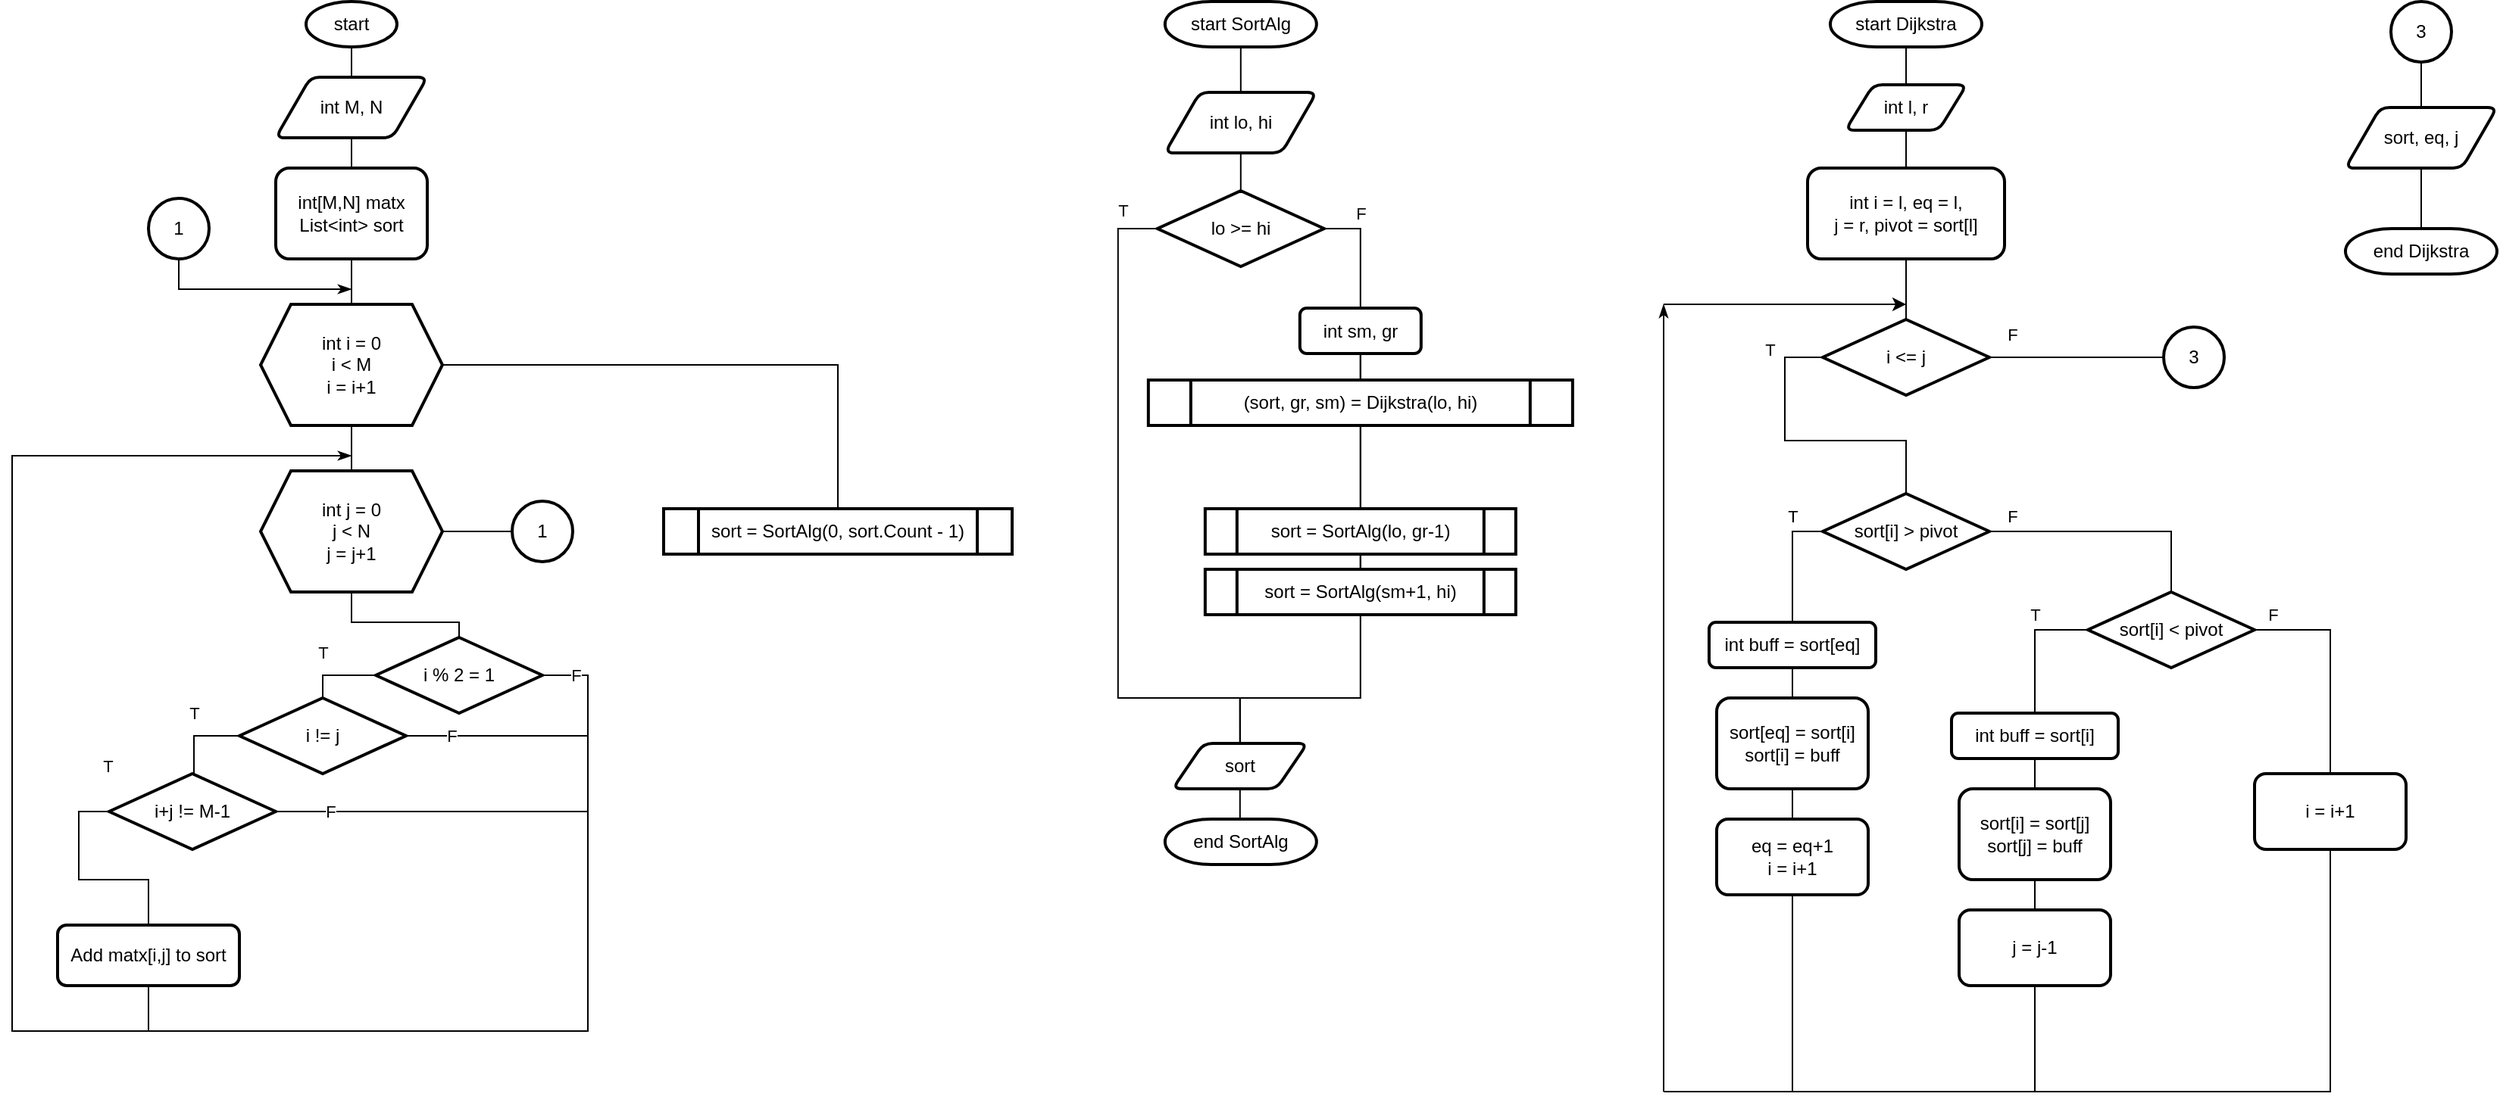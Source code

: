 <mxfile version="17.2.4" type="device"><diagram id="AtKHuZ0Et5I7iNbz5HE0" name="Page-1"><mxGraphModel dx="1093" dy="683" grid="1" gridSize="10" guides="1" tooltips="1" connect="1" arrows="1" fold="1" page="1" pageScale="1" pageWidth="827" pageHeight="1169" math="0" shadow="0"><root><mxCell id="0"/><mxCell id="1" parent="0"/><mxCell id="egF5xUPK12Xj0UxwR63e-3" style="edgeStyle=orthogonalEdgeStyle;rounded=0;orthogonalLoop=1;jettySize=auto;html=1;exitX=0.5;exitY=1;exitDx=0;exitDy=0;endArrow=none;endFill=0;" edge="1" parent="1" source="egF5xUPK12Xj0UxwR63e-1" target="egF5xUPK12Xj0UxwR63e-2"><mxGeometry relative="1" as="geometry"/></mxCell><mxCell id="egF5xUPK12Xj0UxwR63e-1" value="start" style="ellipse;whiteSpace=wrap;html=1;strokeWidth=2;" vertex="1" parent="1"><mxGeometry x="384" y="20" width="60" height="30" as="geometry"/></mxCell><mxCell id="egF5xUPK12Xj0UxwR63e-8" style="edgeStyle=orthogonalEdgeStyle;rounded=0;orthogonalLoop=1;jettySize=auto;html=1;exitX=0.5;exitY=1;exitDx=0;exitDy=0;entryX=0.5;entryY=0;entryDx=0;entryDy=0;endArrow=none;endFill=0;" edge="1" parent="1" source="egF5xUPK12Xj0UxwR63e-2" target="egF5xUPK12Xj0UxwR63e-7"><mxGeometry relative="1" as="geometry"/></mxCell><mxCell id="egF5xUPK12Xj0UxwR63e-2" value="int M, N" style="shape=parallelogram;html=1;strokeWidth=2;perimeter=parallelogramPerimeter;whiteSpace=wrap;rounded=1;arcSize=12;size=0.23;" vertex="1" parent="1"><mxGeometry x="364" y="70" width="100" height="40" as="geometry"/></mxCell><mxCell id="egF5xUPK12Xj0UxwR63e-12" style="edgeStyle=orthogonalEdgeStyle;rounded=0;orthogonalLoop=1;jettySize=auto;html=1;entryX=0.5;entryY=0;entryDx=0;entryDy=0;endArrow=none;endFill=0;exitX=0.5;exitY=1;exitDx=0;exitDy=0;" edge="1" parent="1" source="egF5xUPK12Xj0UxwR63e-7" target="egF5xUPK12Xj0UxwR63e-9"><mxGeometry relative="1" as="geometry"><mxPoint x="408" y="190" as="sourcePoint"/><mxPoint x="408" y="220" as="targetPoint"/></mxGeometry></mxCell><mxCell id="egF5xUPK12Xj0UxwR63e-7" value="int[M,N] matx&lt;br&gt;List&amp;lt;int&amp;gt; sort" style="rounded=1;whiteSpace=wrap;html=1;strokeWidth=2;" vertex="1" parent="1"><mxGeometry x="364" y="130" width="100" height="60" as="geometry"/></mxCell><mxCell id="egF5xUPK12Xj0UxwR63e-11" style="edgeStyle=orthogonalEdgeStyle;rounded=0;orthogonalLoop=1;jettySize=auto;html=1;entryX=0.5;entryY=0;entryDx=0;entryDy=0;endArrow=none;endFill=0;" edge="1" parent="1" source="egF5xUPK12Xj0UxwR63e-9" target="egF5xUPK12Xj0UxwR63e-10"><mxGeometry relative="1" as="geometry"/></mxCell><mxCell id="egF5xUPK12Xj0UxwR63e-33" style="edgeStyle=orthogonalEdgeStyle;rounded=0;orthogonalLoop=1;jettySize=auto;html=1;entryX=0.5;entryY=0;entryDx=0;entryDy=0;endArrow=none;endFill=0;" edge="1" parent="1" source="egF5xUPK12Xj0UxwR63e-9" target="egF5xUPK12Xj0UxwR63e-34"><mxGeometry relative="1" as="geometry"><mxPoint x="540" y="260.0" as="targetPoint"/></mxGeometry></mxCell><mxCell id="egF5xUPK12Xj0UxwR63e-9" value="int i = 0&lt;br&gt;i &amp;lt; M&lt;br&gt;i = i+1" style="shape=hexagon;perimeter=hexagonPerimeter2;whiteSpace=wrap;html=1;fixedSize=1;strokeWidth=2;" vertex="1" parent="1"><mxGeometry x="354" y="220" width="120" height="80" as="geometry"/></mxCell><mxCell id="egF5xUPK12Xj0UxwR63e-25" style="edgeStyle=orthogonalEdgeStyle;rounded=0;orthogonalLoop=1;jettySize=auto;html=1;endArrow=none;endFill=0;" edge="1" parent="1" source="egF5xUPK12Xj0UxwR63e-10" target="egF5xUPK12Xj0UxwR63e-13"><mxGeometry relative="1" as="geometry"/></mxCell><mxCell id="egF5xUPK12Xj0UxwR63e-27" style="edgeStyle=orthogonalEdgeStyle;rounded=0;orthogonalLoop=1;jettySize=auto;html=1;entryX=0;entryY=0.5;entryDx=0;entryDy=0;endArrow=none;endFill=0;" edge="1" parent="1" source="egF5xUPK12Xj0UxwR63e-10" target="egF5xUPK12Xj0UxwR63e-26"><mxGeometry relative="1" as="geometry"/></mxCell><mxCell id="egF5xUPK12Xj0UxwR63e-10" value="int j = 0&lt;br&gt;j &amp;lt; N&lt;br&gt;j = j+1" style="shape=hexagon;perimeter=hexagonPerimeter2;whiteSpace=wrap;html=1;fixedSize=1;strokeWidth=2;" vertex="1" parent="1"><mxGeometry x="354.0" y="330" width="120" height="80" as="geometry"/></mxCell><mxCell id="egF5xUPK12Xj0UxwR63e-14" value="T" style="edgeStyle=orthogonalEdgeStyle;rounded=0;orthogonalLoop=1;jettySize=auto;html=1;endArrow=none;endFill=0;entryX=0.5;entryY=0;entryDx=0;entryDy=0;exitX=0;exitY=0.5;exitDx=0;exitDy=0;" edge="1" parent="1" source="egF5xUPK12Xj0UxwR63e-13" target="egF5xUPK12Xj0UxwR63e-15"><mxGeometry x="0.4" y="-15" relative="1" as="geometry"><mxPoint x="390" y="510" as="targetPoint"/><mxPoint x="15" y="-15" as="offset"/></mxGeometry></mxCell><mxCell id="egF5xUPK12Xj0UxwR63e-21" value="F" style="edgeStyle=orthogonalEdgeStyle;rounded=0;orthogonalLoop=1;jettySize=auto;html=1;endArrow=none;endFill=0;" edge="1" parent="1" source="egF5xUPK12Xj0UxwR63e-13"><mxGeometry x="-0.922" relative="1" as="geometry"><mxPoint x="280" y="700" as="targetPoint"/><Array as="points"><mxPoint x="570" y="465"/><mxPoint x="570" y="700"/><mxPoint x="310" y="700"/></Array><mxPoint as="offset"/></mxGeometry></mxCell><mxCell id="egF5xUPK12Xj0UxwR63e-13" value="i % 2 = 1" style="rhombus;whiteSpace=wrap;html=1;strokeWidth=2;" vertex="1" parent="1"><mxGeometry x="430" y="440" width="110" height="50" as="geometry"/></mxCell><mxCell id="egF5xUPK12Xj0UxwR63e-22" value="F" style="edgeStyle=orthogonalEdgeStyle;rounded=0;orthogonalLoop=1;jettySize=auto;html=1;endArrow=none;endFill=0;" edge="1" parent="1" source="egF5xUPK12Xj0UxwR63e-15"><mxGeometry x="-0.5" relative="1" as="geometry"><mxPoint x="570" y="505.0" as="targetPoint"/><mxPoint as="offset"/></mxGeometry></mxCell><mxCell id="egF5xUPK12Xj0UxwR63e-15" value="i != j" style="rhombus;whiteSpace=wrap;html=1;strokeWidth=2;" vertex="1" parent="1"><mxGeometry x="340" y="480" width="110" height="50" as="geometry"/></mxCell><mxCell id="egF5xUPK12Xj0UxwR63e-16" value="T" style="edgeStyle=orthogonalEdgeStyle;rounded=0;orthogonalLoop=1;jettySize=auto;html=1;endArrow=none;endFill=0;entryX=0.5;entryY=0;entryDx=0;entryDy=0;exitX=0;exitY=0.5;exitDx=0;exitDy=0;" edge="1" parent="1" target="egF5xUPK12Xj0UxwR63e-17" source="egF5xUPK12Xj0UxwR63e-15"><mxGeometry x="0.071" y="-15" relative="1" as="geometry"><mxPoint x="300" y="555" as="targetPoint"/><mxPoint x="340" y="510" as="sourcePoint"/><Array as="points"><mxPoint x="310" y="505"/><mxPoint x="310" y="530"/></Array><mxPoint x="15" y="-15" as="offset"/></mxGeometry></mxCell><mxCell id="egF5xUPK12Xj0UxwR63e-20" value="T" style="edgeStyle=orthogonalEdgeStyle;rounded=0;orthogonalLoop=1;jettySize=auto;html=1;exitX=0;exitY=0.5;exitDx=0;exitDy=0;entryX=0.5;entryY=0;entryDx=0;entryDy=0;endArrow=none;endFill=0;" edge="1" parent="1" source="egF5xUPK12Xj0UxwR63e-17" target="egF5xUPK12Xj0UxwR63e-19"><mxGeometry x="-0.765" y="-15" relative="1" as="geometry"><Array as="points"><mxPoint x="234" y="555"/><mxPoint x="234" y="600"/><mxPoint x="280" y="600"/><mxPoint x="280" y="630"/></Array><mxPoint x="15" y="-15" as="offset"/></mxGeometry></mxCell><mxCell id="egF5xUPK12Xj0UxwR63e-23" value="F" style="edgeStyle=orthogonalEdgeStyle;rounded=0;orthogonalLoop=1;jettySize=auto;html=1;endArrow=none;endFill=0;" edge="1" parent="1" source="egF5xUPK12Xj0UxwR63e-17"><mxGeometry x="-0.65" relative="1" as="geometry"><mxPoint x="570" y="555.0" as="targetPoint"/><mxPoint as="offset"/></mxGeometry></mxCell><mxCell id="egF5xUPK12Xj0UxwR63e-17" value="i+j != M-1" style="rhombus;whiteSpace=wrap;html=1;strokeWidth=2;" vertex="1" parent="1"><mxGeometry x="254" y="530" width="110" height="50" as="geometry"/></mxCell><mxCell id="egF5xUPK12Xj0UxwR63e-24" style="edgeStyle=orthogonalEdgeStyle;rounded=0;orthogonalLoop=1;jettySize=auto;html=1;endArrow=classicThin;endFill=1;exitX=0.5;exitY=1;exitDx=0;exitDy=0;" edge="1" parent="1" source="egF5xUPK12Xj0UxwR63e-19"><mxGeometry relative="1" as="geometry"><mxPoint x="414" y="320" as="targetPoint"/><Array as="points"><mxPoint x="280" y="700"/><mxPoint x="190" y="700"/><mxPoint x="190" y="320"/></Array></mxGeometry></mxCell><mxCell id="egF5xUPK12Xj0UxwR63e-19" value="Add matx[i,j] to sort" style="rounded=1;whiteSpace=wrap;html=1;strokeWidth=2;" vertex="1" parent="1"><mxGeometry x="220" y="630" width="120" height="40" as="geometry"/></mxCell><mxCell id="egF5xUPK12Xj0UxwR63e-26" value="1" style="ellipse;whiteSpace=wrap;html=1;aspect=fixed;strokeWidth=2;" vertex="1" parent="1"><mxGeometry x="520" y="350" width="40" height="40" as="geometry"/></mxCell><mxCell id="egF5xUPK12Xj0UxwR63e-30" style="edgeStyle=orthogonalEdgeStyle;rounded=0;orthogonalLoop=1;jettySize=auto;html=1;endArrow=classicThin;endFill=1;exitX=0.5;exitY=1;exitDx=0;exitDy=0;" edge="1" parent="1" source="egF5xUPK12Xj0UxwR63e-29"><mxGeometry relative="1" as="geometry"><mxPoint x="414" y="210" as="targetPoint"/><Array as="points"><mxPoint x="300" y="210"/></Array></mxGeometry></mxCell><mxCell id="egF5xUPK12Xj0UxwR63e-29" value="1" style="ellipse;whiteSpace=wrap;html=1;aspect=fixed;strokeWidth=2;" vertex="1" parent="1"><mxGeometry x="280" y="150" width="40" height="40" as="geometry"/></mxCell><mxCell id="egF5xUPK12Xj0UxwR63e-34" value="sort = SortAlg(0, sort.Count - 1)" style="shape=process;whiteSpace=wrap;html=1;backgroundOutline=1;strokeWidth=2;" vertex="1" parent="1"><mxGeometry x="620" y="355" width="230" height="30" as="geometry"/></mxCell><mxCell id="egF5xUPK12Xj0UxwR63e-38" style="edgeStyle=orthogonalEdgeStyle;rounded=0;orthogonalLoop=1;jettySize=auto;html=1;entryX=0.5;entryY=0;entryDx=0;entryDy=0;endArrow=none;endFill=0;" edge="1" parent="1" source="egF5xUPK12Xj0UxwR63e-36" target="egF5xUPK12Xj0UxwR63e-37"><mxGeometry relative="1" as="geometry"/></mxCell><mxCell id="egF5xUPK12Xj0UxwR63e-36" value="start SortAlg" style="strokeWidth=2;html=1;shape=mxgraph.flowchart.terminator;whiteSpace=wrap;" vertex="1" parent="1"><mxGeometry x="950.92" y="20" width="100" height="30" as="geometry"/></mxCell><mxCell id="egF5xUPK12Xj0UxwR63e-40" style="edgeStyle=orthogonalEdgeStyle;rounded=0;orthogonalLoop=1;jettySize=auto;html=1;endArrow=none;endFill=0;" edge="1" parent="1" source="egF5xUPK12Xj0UxwR63e-37" target="egF5xUPK12Xj0UxwR63e-39"><mxGeometry relative="1" as="geometry"/></mxCell><mxCell id="egF5xUPK12Xj0UxwR63e-37" value="int lo, hi" style="shape=parallelogram;html=1;strokeWidth=2;perimeter=parallelogramPerimeter;whiteSpace=wrap;rounded=1;arcSize=12;size=0.23;" vertex="1" parent="1"><mxGeometry x="950.92" y="80" width="100" height="40" as="geometry"/></mxCell><mxCell id="egF5xUPK12Xj0UxwR63e-41" style="edgeStyle=orthogonalEdgeStyle;rounded=0;orthogonalLoop=1;jettySize=auto;html=1;endArrow=none;endFill=0;entryX=0.5;entryY=0;entryDx=0;entryDy=0;" edge="1" parent="1" source="egF5xUPK12Xj0UxwR63e-39" target="egF5xUPK12Xj0UxwR63e-51"><mxGeometry relative="1" as="geometry"><mxPoint x="919.92" y="460" as="targetPoint"/><Array as="points"><mxPoint x="919.92" y="170"/><mxPoint x="919.92" y="480"/><mxPoint x="1000.92" y="480"/></Array></mxGeometry></mxCell><mxCell id="egF5xUPK12Xj0UxwR63e-56" value="T" style="edgeLabel;html=1;align=center;verticalAlign=middle;resizable=0;points=[];" vertex="1" connectable="0" parent="egF5xUPK12Xj0UxwR63e-41"><mxGeometry x="-0.885" y="-2" relative="1" as="geometry"><mxPoint x="2" y="-10" as="offset"/></mxGeometry></mxCell><mxCell id="egF5xUPK12Xj0UxwR63e-50" style="edgeStyle=orthogonalEdgeStyle;rounded=0;orthogonalLoop=1;jettySize=auto;html=1;endArrow=none;endFill=0;entryX=0.5;entryY=0;entryDx=0;entryDy=0;" edge="1" parent="1" source="egF5xUPK12Xj0UxwR63e-39" target="egF5xUPK12Xj0UxwR63e-51"><mxGeometry relative="1" as="geometry"><mxPoint x="1079.92" y="440.0" as="targetPoint"/><Array as="points"><mxPoint x="1079.92" y="170"/><mxPoint x="1079.92" y="480"/><mxPoint x="999.92" y="480"/></Array></mxGeometry></mxCell><mxCell id="egF5xUPK12Xj0UxwR63e-55" value="F" style="edgeLabel;html=1;align=center;verticalAlign=middle;resizable=0;points=[];" vertex="1" connectable="0" parent="egF5xUPK12Xj0UxwR63e-50"><mxGeometry x="-0.852" relative="1" as="geometry"><mxPoint y="-19" as="offset"/></mxGeometry></mxCell><mxCell id="egF5xUPK12Xj0UxwR63e-39" value="lo &amp;gt;= hi" style="rhombus;whiteSpace=wrap;html=1;strokeWidth=2;" vertex="1" parent="1"><mxGeometry x="945.92" y="145" width="110" height="50" as="geometry"/></mxCell><mxCell id="egF5xUPK12Xj0UxwR63e-45" style="edgeStyle=orthogonalEdgeStyle;rounded=0;orthogonalLoop=1;jettySize=auto;html=1;entryX=0.5;entryY=0;entryDx=0;entryDy=0;endArrow=none;endFill=0;" edge="1" parent="1" source="egF5xUPK12Xj0UxwR63e-43" target="egF5xUPK12Xj0UxwR63e-44"><mxGeometry relative="1" as="geometry"/></mxCell><mxCell id="egF5xUPK12Xj0UxwR63e-43" value="int sm, gr" style="rounded=1;whiteSpace=wrap;html=1;strokeWidth=2;" vertex="1" parent="1"><mxGeometry x="1039.92" y="222.5" width="80" height="30" as="geometry"/></mxCell><mxCell id="egF5xUPK12Xj0UxwR63e-47" style="edgeStyle=orthogonalEdgeStyle;rounded=0;orthogonalLoop=1;jettySize=auto;html=1;entryX=0.5;entryY=0;entryDx=0;entryDy=0;endArrow=none;endFill=0;" edge="1" parent="1" source="egF5xUPK12Xj0UxwR63e-44" target="egF5xUPK12Xj0UxwR63e-46"><mxGeometry relative="1" as="geometry"/></mxCell><mxCell id="egF5xUPK12Xj0UxwR63e-44" value="(sort, gr, sm) = Dijkstra(lo, hi)" style="shape=process;whiteSpace=wrap;html=1;backgroundOutline=1;strokeWidth=2;" vertex="1" parent="1"><mxGeometry x="939.92" y="270" width="280" height="30" as="geometry"/></mxCell><mxCell id="egF5xUPK12Xj0UxwR63e-49" style="edgeStyle=orthogonalEdgeStyle;rounded=0;orthogonalLoop=1;jettySize=auto;html=1;exitX=0.5;exitY=1;exitDx=0;exitDy=0;endArrow=none;endFill=0;" edge="1" parent="1" source="egF5xUPK12Xj0UxwR63e-46" target="egF5xUPK12Xj0UxwR63e-48"><mxGeometry relative="1" as="geometry"/></mxCell><mxCell id="egF5xUPK12Xj0UxwR63e-46" value="sort = SortAlg(lo, gr-1)" style="shape=process;whiteSpace=wrap;html=1;backgroundOutline=1;strokeWidth=2;" vertex="1" parent="1"><mxGeometry x="977.42" y="355" width="205" height="30" as="geometry"/></mxCell><mxCell id="egF5xUPK12Xj0UxwR63e-48" value="sort = SortAlg(sm+1, hi)" style="shape=process;whiteSpace=wrap;html=1;backgroundOutline=1;strokeWidth=2;" vertex="1" parent="1"><mxGeometry x="977.42" y="395" width="205" height="30" as="geometry"/></mxCell><mxCell id="egF5xUPK12Xj0UxwR63e-53" style="edgeStyle=orthogonalEdgeStyle;rounded=0;orthogonalLoop=1;jettySize=auto;html=1;endArrow=none;endFill=0;" edge="1" parent="1" source="egF5xUPK12Xj0UxwR63e-51" target="egF5xUPK12Xj0UxwR63e-52"><mxGeometry relative="1" as="geometry"/></mxCell><mxCell id="egF5xUPK12Xj0UxwR63e-51" value="sort" style="shape=parallelogram;html=1;strokeWidth=2;perimeter=parallelogramPerimeter;whiteSpace=wrap;rounded=1;arcSize=12;size=0.23;" vertex="1" parent="1"><mxGeometry x="955.92" y="510" width="89" height="30" as="geometry"/></mxCell><mxCell id="egF5xUPK12Xj0UxwR63e-52" value="end SortAlg" style="strokeWidth=2;html=1;shape=mxgraph.flowchart.terminator;whiteSpace=wrap;" vertex="1" parent="1"><mxGeometry x="950.92" y="560" width="100" height="30" as="geometry"/></mxCell><mxCell id="egF5xUPK12Xj0UxwR63e-57" value="start Dijkstra" style="strokeWidth=2;html=1;shape=mxgraph.flowchart.terminator;whiteSpace=wrap;" vertex="1" parent="1"><mxGeometry x="1390" y="20" width="100" height="30" as="geometry"/></mxCell><mxCell id="egF5xUPK12Xj0UxwR63e-60" style="edgeStyle=orthogonalEdgeStyle;rounded=0;orthogonalLoop=1;jettySize=auto;html=1;endArrow=none;endFill=0;" edge="1" parent="1" source="egF5xUPK12Xj0UxwR63e-58" target="egF5xUPK12Xj0UxwR63e-57"><mxGeometry relative="1" as="geometry"/></mxCell><mxCell id="egF5xUPK12Xj0UxwR63e-58" value="int l, r" style="shape=parallelogram;html=1;strokeWidth=2;perimeter=parallelogramPerimeter;whiteSpace=wrap;rounded=1;arcSize=12;size=0.23;" vertex="1" parent="1"><mxGeometry x="1400" y="75" width="80" height="30" as="geometry"/></mxCell><mxCell id="egF5xUPK12Xj0UxwR63e-62" style="edgeStyle=orthogonalEdgeStyle;rounded=0;orthogonalLoop=1;jettySize=auto;html=1;entryX=0.5;entryY=1;entryDx=0;entryDy=0;endArrow=none;endFill=0;" edge="1" parent="1" source="egF5xUPK12Xj0UxwR63e-61" target="egF5xUPK12Xj0UxwR63e-58"><mxGeometry relative="1" as="geometry"/></mxCell><mxCell id="egF5xUPK12Xj0UxwR63e-67" style="edgeStyle=orthogonalEdgeStyle;rounded=0;orthogonalLoop=1;jettySize=auto;html=1;entryX=0.5;entryY=0;entryDx=0;entryDy=0;endArrow=none;endFill=0;" edge="1" parent="1" source="egF5xUPK12Xj0UxwR63e-61" target="egF5xUPK12Xj0UxwR63e-63"><mxGeometry relative="1" as="geometry"/></mxCell><mxCell id="egF5xUPK12Xj0UxwR63e-61" value="int i = l, eq = l,&lt;br&gt;j = r, pivot = sort[l]" style="rounded=1;whiteSpace=wrap;html=1;strokeWidth=2;" vertex="1" parent="1"><mxGeometry x="1375" y="130" width="130" height="60" as="geometry"/></mxCell><mxCell id="egF5xUPK12Xj0UxwR63e-65" style="edgeStyle=orthogonalEdgeStyle;rounded=0;orthogonalLoop=1;jettySize=auto;html=1;endArrow=none;endFill=0;" edge="1" parent="1" source="egF5xUPK12Xj0UxwR63e-63"><mxGeometry relative="1" as="geometry"><mxPoint x="1440" y="390" as="targetPoint"/><Array as="points"><mxPoint x="1360" y="255"/><mxPoint x="1360" y="310"/><mxPoint x="1440" y="310"/></Array></mxGeometry></mxCell><mxCell id="egF5xUPK12Xj0UxwR63e-101" value="T" style="edgeLabel;html=1;align=center;verticalAlign=middle;resizable=0;points=[];" vertex="1" connectable="0" parent="egF5xUPK12Xj0UxwR63e-65"><mxGeometry x="-0.773" relative="1" as="geometry"><mxPoint x="-10" y="-7" as="offset"/></mxGeometry></mxCell><mxCell id="egF5xUPK12Xj0UxwR63e-94" value="F" style="edgeStyle=orthogonalEdgeStyle;rounded=0;orthogonalLoop=1;jettySize=auto;html=1;endArrow=none;endFill=0;" edge="1" parent="1" source="egF5xUPK12Xj0UxwR63e-63" target="egF5xUPK12Xj0UxwR63e-95"><mxGeometry x="-0.739" y="15" relative="1" as="geometry"><mxPoint x="1630" y="255" as="targetPoint"/><mxPoint as="offset"/></mxGeometry></mxCell><mxCell id="egF5xUPK12Xj0UxwR63e-63" value="i &amp;lt;= j" style="rhombus;whiteSpace=wrap;html=1;strokeWidth=2;" vertex="1" parent="1"><mxGeometry x="1385" y="230" width="110" height="50" as="geometry"/></mxCell><mxCell id="egF5xUPK12Xj0UxwR63e-69" style="edgeStyle=orthogonalEdgeStyle;rounded=0;orthogonalLoop=1;jettySize=auto;html=1;endArrow=none;endFill=0;exitX=0;exitY=0.5;exitDx=0;exitDy=0;" edge="1" parent="1" source="egF5xUPK12Xj0UxwR63e-68" target="egF5xUPK12Xj0UxwR63e-70"><mxGeometry relative="1" as="geometry"><mxPoint x="1360" y="460" as="targetPoint"/></mxGeometry></mxCell><mxCell id="egF5xUPK12Xj0UxwR63e-103" value="T" style="edgeLabel;html=1;align=center;verticalAlign=middle;resizable=0;points=[];" vertex="1" connectable="0" parent="egF5xUPK12Xj0UxwR63e-69"><mxGeometry x="-0.55" y="1" relative="1" as="geometry"><mxPoint x="-2" y="-11" as="offset"/></mxGeometry></mxCell><mxCell id="egF5xUPK12Xj0UxwR63e-76" style="edgeStyle=orthogonalEdgeStyle;rounded=0;orthogonalLoop=1;jettySize=auto;html=1;endArrow=none;endFill=0;exitX=1;exitY=0.5;exitDx=0;exitDy=0;" edge="1" parent="1" source="egF5xUPK12Xj0UxwR63e-68" target="egF5xUPK12Xj0UxwR63e-77"><mxGeometry relative="1" as="geometry"><mxPoint x="1530" y="420" as="targetPoint"/></mxGeometry></mxCell><mxCell id="egF5xUPK12Xj0UxwR63e-102" value="F" style="edgeLabel;html=1;align=center;verticalAlign=middle;resizable=0;points=[];" vertex="1" connectable="0" parent="egF5xUPK12Xj0UxwR63e-76"><mxGeometry x="-0.656" relative="1" as="geometry"><mxPoint x="-13" y="-10" as="offset"/></mxGeometry></mxCell><mxCell id="egF5xUPK12Xj0UxwR63e-68" value="sort[i] &amp;gt; pivot" style="rhombus;whiteSpace=wrap;html=1;strokeWidth=2;" vertex="1" parent="1"><mxGeometry x="1385" y="345" width="110" height="50" as="geometry"/></mxCell><mxCell id="egF5xUPK12Xj0UxwR63e-72" style="edgeStyle=orthogonalEdgeStyle;rounded=0;orthogonalLoop=1;jettySize=auto;html=1;entryX=0.5;entryY=0;entryDx=0;entryDy=0;endArrow=none;endFill=0;" edge="1" parent="1" source="egF5xUPK12Xj0UxwR63e-70" target="egF5xUPK12Xj0UxwR63e-71"><mxGeometry relative="1" as="geometry"/></mxCell><mxCell id="egF5xUPK12Xj0UxwR63e-70" value="int buff = sort[eq]" style="rounded=1;whiteSpace=wrap;html=1;strokeWidth=2;" vertex="1" parent="1"><mxGeometry x="1310" y="430" width="110" height="30" as="geometry"/></mxCell><mxCell id="egF5xUPK12Xj0UxwR63e-74" style="edgeStyle=orthogonalEdgeStyle;rounded=0;orthogonalLoop=1;jettySize=auto;html=1;endArrow=none;endFill=0;" edge="1" parent="1" source="egF5xUPK12Xj0UxwR63e-71" target="egF5xUPK12Xj0UxwR63e-73"><mxGeometry relative="1" as="geometry"/></mxCell><mxCell id="egF5xUPK12Xj0UxwR63e-71" value="sort[eq] = sort[i]&lt;br&gt;sort[i] = buff" style="rounded=1;whiteSpace=wrap;html=1;strokeWidth=2;" vertex="1" parent="1"><mxGeometry x="1315" y="480" width="100" height="60" as="geometry"/></mxCell><mxCell id="egF5xUPK12Xj0UxwR63e-75" style="edgeStyle=orthogonalEdgeStyle;rounded=0;orthogonalLoop=1;jettySize=auto;html=1;endArrow=none;endFill=0;" edge="1" parent="1" source="egF5xUPK12Xj0UxwR63e-73"><mxGeometry relative="1" as="geometry"><mxPoint x="1365" y="740" as="targetPoint"/></mxGeometry></mxCell><mxCell id="egF5xUPK12Xj0UxwR63e-73" value="eq = eq+1&lt;br&gt;i = i+1" style="rounded=1;whiteSpace=wrap;html=1;strokeWidth=2;" vertex="1" parent="1"><mxGeometry x="1315" y="560" width="100" height="50" as="geometry"/></mxCell><mxCell id="egF5xUPK12Xj0UxwR63e-78" style="edgeStyle=orthogonalEdgeStyle;rounded=0;orthogonalLoop=1;jettySize=auto;html=1;endArrow=none;endFill=0;entryX=0.5;entryY=0;entryDx=0;entryDy=0;exitX=0;exitY=0.5;exitDx=0;exitDy=0;" edge="1" parent="1" source="egF5xUPK12Xj0UxwR63e-77" target="egF5xUPK12Xj0UxwR63e-79"><mxGeometry relative="1" as="geometry"><mxPoint x="1530" y="520" as="targetPoint"/></mxGeometry></mxCell><mxCell id="egF5xUPK12Xj0UxwR63e-105" value="T" style="edgeLabel;html=1;align=center;verticalAlign=middle;resizable=0;points=[];" vertex="1" connectable="0" parent="egF5xUPK12Xj0UxwR63e-78"><mxGeometry x="-0.332" y="-1" relative="1" as="geometry"><mxPoint x="-5" y="-9" as="offset"/></mxGeometry></mxCell><mxCell id="egF5xUPK12Xj0UxwR63e-85" style="edgeStyle=orthogonalEdgeStyle;rounded=0;orthogonalLoop=1;jettySize=auto;html=1;endArrow=none;endFill=0;" edge="1" parent="1" source="egF5xUPK12Xj0UxwR63e-77"><mxGeometry relative="1" as="geometry"><mxPoint x="1720" y="530" as="targetPoint"/><Array as="points"><mxPoint x="1720" y="435"/><mxPoint x="1720" y="530"/></Array></mxGeometry></mxCell><mxCell id="egF5xUPK12Xj0UxwR63e-104" value="F" style="edgeLabel;html=1;align=center;verticalAlign=middle;resizable=0;points=[];" vertex="1" connectable="0" parent="egF5xUPK12Xj0UxwR63e-85"><mxGeometry x="-0.835" relative="1" as="geometry"><mxPoint y="-10" as="offset"/></mxGeometry></mxCell><mxCell id="egF5xUPK12Xj0UxwR63e-77" value="sort[i] &amp;lt; pivot" style="rhombus;whiteSpace=wrap;html=1;strokeWidth=2;" vertex="1" parent="1"><mxGeometry x="1560" y="410" width="110" height="50" as="geometry"/></mxCell><mxCell id="egF5xUPK12Xj0UxwR63e-81" style="edgeStyle=orthogonalEdgeStyle;rounded=0;orthogonalLoop=1;jettySize=auto;html=1;entryX=0.5;entryY=0;entryDx=0;entryDy=0;endArrow=none;endFill=0;" edge="1" parent="1" source="egF5xUPK12Xj0UxwR63e-79" target="egF5xUPK12Xj0UxwR63e-80"><mxGeometry relative="1" as="geometry"/></mxCell><mxCell id="egF5xUPK12Xj0UxwR63e-79" value="int buff = sort[i]" style="rounded=1;whiteSpace=wrap;html=1;strokeWidth=2;" vertex="1" parent="1"><mxGeometry x="1470" y="490" width="110" height="30" as="geometry"/></mxCell><mxCell id="egF5xUPK12Xj0UxwR63e-83" style="edgeStyle=orthogonalEdgeStyle;rounded=0;orthogonalLoop=1;jettySize=auto;html=1;endArrow=none;endFill=0;" edge="1" parent="1" source="egF5xUPK12Xj0UxwR63e-80" target="egF5xUPK12Xj0UxwR63e-82"><mxGeometry relative="1" as="geometry"/></mxCell><mxCell id="egF5xUPK12Xj0UxwR63e-80" value="sort[i] = sort[j]&lt;br&gt;sort[j] = buff" style="rounded=1;whiteSpace=wrap;html=1;strokeWidth=2;" vertex="1" parent="1"><mxGeometry x="1475" y="540" width="100" height="60" as="geometry"/></mxCell><mxCell id="egF5xUPK12Xj0UxwR63e-84" style="edgeStyle=orthogonalEdgeStyle;rounded=0;orthogonalLoop=1;jettySize=auto;html=1;endArrow=none;endFill=0;" edge="1" parent="1" source="egF5xUPK12Xj0UxwR63e-82"><mxGeometry relative="1" as="geometry"><mxPoint x="1525" y="740" as="targetPoint"/></mxGeometry></mxCell><mxCell id="egF5xUPK12Xj0UxwR63e-82" value="j = j-1" style="rounded=1;whiteSpace=wrap;html=1;strokeWidth=2;" vertex="1" parent="1"><mxGeometry x="1475" y="620" width="100" height="50" as="geometry"/></mxCell><mxCell id="egF5xUPK12Xj0UxwR63e-87" style="edgeStyle=orthogonalEdgeStyle;rounded=0;orthogonalLoop=1;jettySize=auto;html=1;endArrow=none;endFill=0;" edge="1" parent="1" source="egF5xUPK12Xj0UxwR63e-86"><mxGeometry relative="1" as="geometry"><mxPoint x="1710" y="740" as="targetPoint"/><Array as="points"><mxPoint x="1720" y="740"/></Array></mxGeometry></mxCell><mxCell id="egF5xUPK12Xj0UxwR63e-86" value="i = i+1" style="rounded=1;whiteSpace=wrap;html=1;strokeWidth=2;" vertex="1" parent="1"><mxGeometry x="1670" y="530" width="100" height="50" as="geometry"/></mxCell><mxCell id="egF5xUPK12Xj0UxwR63e-90" value="" style="endArrow=none;html=1;rounded=0;" edge="1" parent="1"><mxGeometry width="50" height="50" relative="1" as="geometry"><mxPoint x="1280" y="740" as="sourcePoint"/><mxPoint x="1720" y="740" as="targetPoint"/></mxGeometry></mxCell><mxCell id="egF5xUPK12Xj0UxwR63e-91" value="" style="endArrow=classicThin;html=1;rounded=0;endFill=1;" edge="1" parent="1"><mxGeometry width="50" height="50" relative="1" as="geometry"><mxPoint x="1280" y="740" as="sourcePoint"/><mxPoint x="1280" y="220" as="targetPoint"/></mxGeometry></mxCell><mxCell id="egF5xUPK12Xj0UxwR63e-92" value="" style="endArrow=classic;html=1;rounded=0;endFill=1;" edge="1" parent="1"><mxGeometry width="50" height="50" relative="1" as="geometry"><mxPoint x="1280" y="220" as="sourcePoint"/><mxPoint x="1440" y="220" as="targetPoint"/></mxGeometry></mxCell><mxCell id="egF5xUPK12Xj0UxwR63e-95" value="3" style="ellipse;whiteSpace=wrap;html=1;aspect=fixed;strokeWidth=2;" vertex="1" parent="1"><mxGeometry x="1610" y="235" width="40" height="40" as="geometry"/></mxCell><mxCell id="egF5xUPK12Xj0UxwR63e-98" style="edgeStyle=orthogonalEdgeStyle;rounded=0;orthogonalLoop=1;jettySize=auto;html=1;entryX=0.5;entryY=0;entryDx=0;entryDy=0;endArrow=none;endFill=0;" edge="1" parent="1" source="egF5xUPK12Xj0UxwR63e-96" target="egF5xUPK12Xj0UxwR63e-97"><mxGeometry relative="1" as="geometry"/></mxCell><mxCell id="egF5xUPK12Xj0UxwR63e-96" value="3" style="ellipse;whiteSpace=wrap;html=1;aspect=fixed;strokeWidth=2;" vertex="1" parent="1"><mxGeometry x="1760" y="20.0" width="40" height="40" as="geometry"/></mxCell><mxCell id="egF5xUPK12Xj0UxwR63e-97" value="sort, eq, j" style="shape=parallelogram;html=1;strokeWidth=2;perimeter=parallelogramPerimeter;whiteSpace=wrap;rounded=1;arcSize=12;size=0.23;" vertex="1" parent="1"><mxGeometry x="1730" y="90" width="100" height="40" as="geometry"/></mxCell><mxCell id="egF5xUPK12Xj0UxwR63e-100" style="edgeStyle=orthogonalEdgeStyle;rounded=0;orthogonalLoop=1;jettySize=auto;html=1;entryX=0.5;entryY=1;entryDx=0;entryDy=0;endArrow=none;endFill=0;" edge="1" parent="1" source="egF5xUPK12Xj0UxwR63e-99" target="egF5xUPK12Xj0UxwR63e-97"><mxGeometry relative="1" as="geometry"/></mxCell><mxCell id="egF5xUPK12Xj0UxwR63e-99" value="end Dijkstra" style="strokeWidth=2;html=1;shape=mxgraph.flowchart.terminator;whiteSpace=wrap;" vertex="1" parent="1"><mxGeometry x="1730" y="170" width="100" height="30" as="geometry"/></mxCell></root></mxGraphModel></diagram></mxfile>